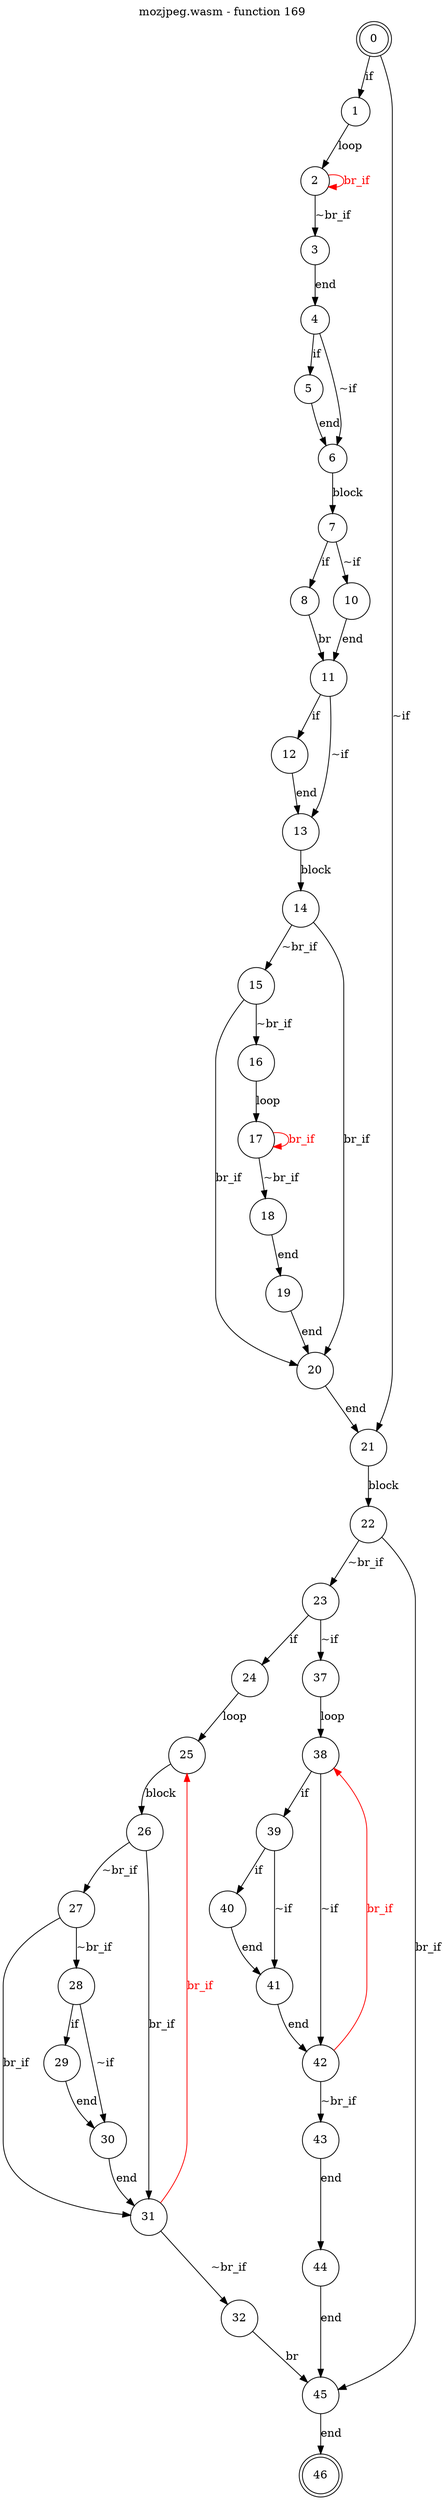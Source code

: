 digraph finite_state_machine {
    label = "mozjpeg.wasm - function 169"
    labelloc =  t
    labelfontsize = 16
    labelfontcolor = black
    labelfontname = "Helvetica"
    node [shape = doublecircle]; 0 46;
    node [shape = circle];
    0 -> 1[label="if"];
    0 -> 21[label="~if"];
    1 -> 2[label="loop"];
    2 -> 3[label="~br_if"];
    2 -> 2[color="red" fontcolor="red" label="br_if"];
    3 -> 4[label="end"];
    4 -> 5[label="if"];
    4 -> 6[label="~if"];
    5 -> 6[label="end"];
    6 -> 7[label="block"];
    7 -> 8[label="if"];
    7 -> 10[label="~if"];
    8 -> 11[label="br"];
    10 -> 11[label="end"];
    11 -> 12[label="if"];
    11 -> 13[label="~if"];
    12 -> 13[label="end"];
    13 -> 14[label="block"];
    14 -> 15[label="~br_if"];
    14 -> 20[label="br_if"];
    15 -> 16[label="~br_if"];
    15 -> 20[label="br_if"];
    16 -> 17[label="loop"];
    17 -> 18[label="~br_if"];
    17 -> 17[color="red" fontcolor="red" label="br_if"];
    18 -> 19[label="end"];
    19 -> 20[label="end"];
    20 -> 21[label="end"];
    21 -> 22[label="block"];
    22 -> 23[label="~br_if"];
    22 -> 45[label="br_if"];
    23 -> 24[label="if"];
    23 -> 37[label="~if"];
    24 -> 25[label="loop"];
    25 -> 26[label="block"];
    26 -> 27[label="~br_if"];
    26 -> 31[label="br_if"];
    27 -> 28[label="~br_if"];
    27 -> 31[label="br_if"];
    28 -> 29[label="if"];
    28 -> 30[label="~if"];
    29 -> 30[label="end"];
    30 -> 31[label="end"];
    31 -> 32[label="~br_if"];
    31 -> 25[color="red" fontcolor="red" label="br_if"];
    32 -> 45[label="br"];
    37 -> 38[label="loop"];
    38 -> 39[label="if"];
    38 -> 42[label="~if"];
    39 -> 40[label="if"];
    39 -> 41[label="~if"];
    40 -> 41[label="end"];
    41 -> 42[label="end"];
    42 -> 43[label="~br_if"];
    42 -> 38[color="red" fontcolor="red" label="br_if"];
    43 -> 44[label="end"];
    44 -> 45[label="end"];
    45 -> 46[label="end"];
}
